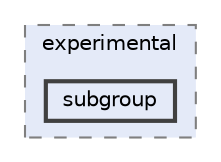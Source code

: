 digraph "include/experimental/subgroup"
{
 // LATEX_PDF_SIZE
  bgcolor="transparent";
  edge [fontname=Helvetica,fontsize=10,labelfontname=Helvetica,labelfontsize=10];
  node [fontname=Helvetica,fontsize=10,shape=box,height=0.2,width=0.4];
  compound=true
  subgraph clusterdir_8966848d4591654ab1db845bb311f08b {
    graph [ bgcolor="#e4eaf8", pencolor="grey50", label="experimental", fontname=Helvetica,fontsize=10 style="filled,dashed", URL="dir_8966848d4591654ab1db845bb311f08b.html",tooltip=""]
  dir_7158ba01021871150c6825fce9de9714 [label="subgroup", fillcolor="#e4eaf8", color="grey25", style="filled,bold", URL="dir_7158ba01021871150c6825fce9de9714.html",tooltip=""];
  }
}

